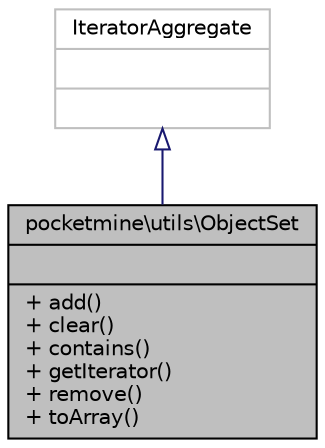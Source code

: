 digraph "pocketmine\utils\ObjectSet"
{
 // INTERACTIVE_SVG=YES
 // LATEX_PDF_SIZE
  edge [fontname="Helvetica",fontsize="10",labelfontname="Helvetica",labelfontsize="10"];
  node [fontname="Helvetica",fontsize="10",shape=record];
  Node1 [label="{pocketmine\\utils\\ObjectSet\n||+ add()\l+ clear()\l+ contains()\l+ getIterator()\l+ remove()\l+ toArray()\l}",height=0.2,width=0.4,color="black", fillcolor="grey75", style="filled", fontcolor="black",tooltip=" "];
  Node2 -> Node1 [dir="back",color="midnightblue",fontsize="10",style="solid",arrowtail="onormal",fontname="Helvetica"];
  Node2 [label="{IteratorAggregate\n||}",height=0.2,width=0.4,color="grey75", fillcolor="white", style="filled",tooltip=" "];
}
